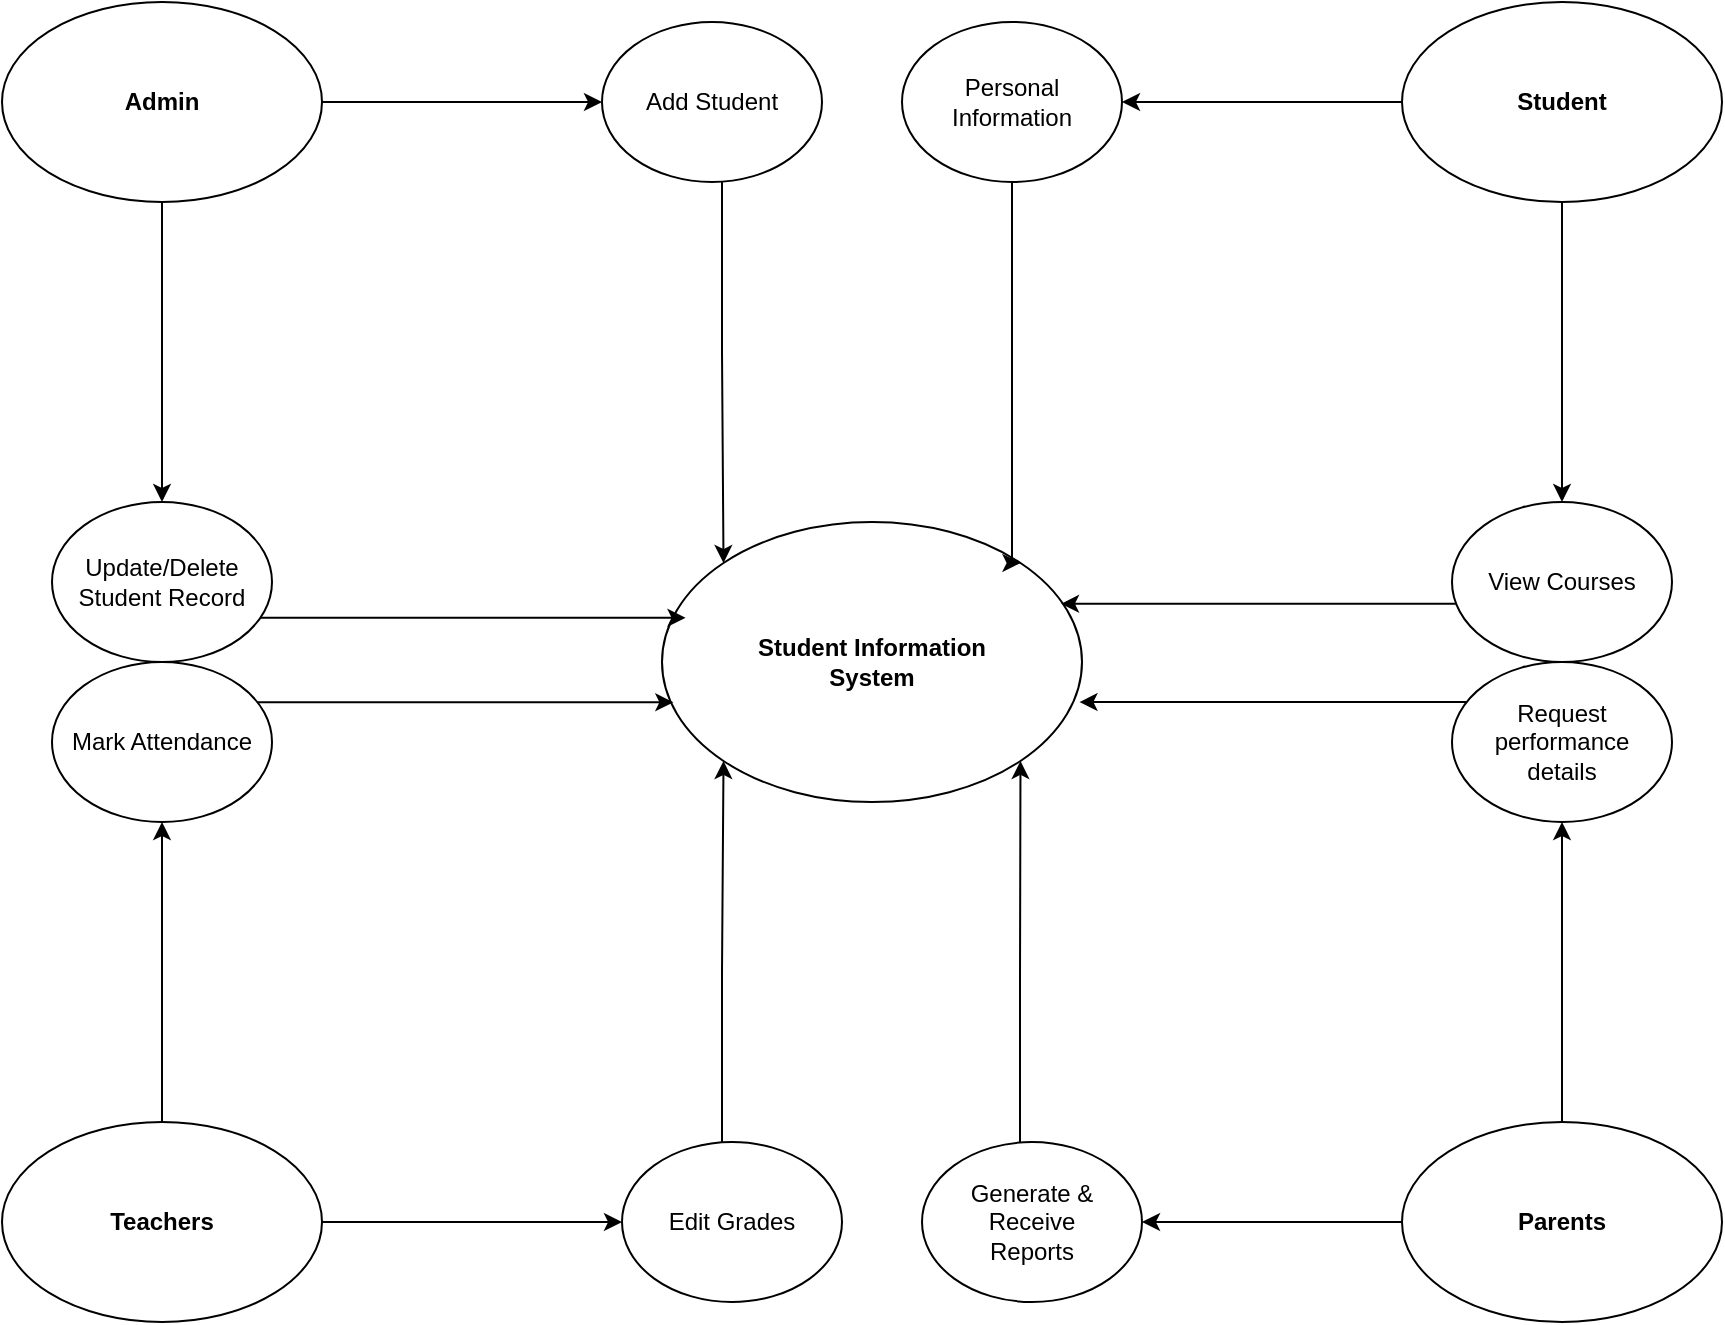 <mxfile version="26.2.1">
  <diagram name="Page-1" id="XxBvNVG7_kwx79TWYc0r">
    <mxGraphModel dx="2120" dy="1157" grid="1" gridSize="10" guides="1" tooltips="1" connect="1" arrows="1" fold="1" page="1" pageScale="1" pageWidth="827" pageHeight="1169" math="0" shadow="0">
      <root>
        <mxCell id="0" />
        <mxCell id="1" parent="0" />
        <mxCell id="9mbf9N-BkKX1y--hr0TY-1" value="&lt;b&gt;Student Information&lt;br&gt;System&lt;/b&gt;" style="ellipse;whiteSpace=wrap;html=1;" vertex="1" parent="1">
          <mxGeometry x="370" y="300" width="210" height="140" as="geometry" />
        </mxCell>
        <mxCell id="9mbf9N-BkKX1y--hr0TY-9" style="edgeStyle=orthogonalEdgeStyle;rounded=0;orthogonalLoop=1;jettySize=auto;html=1;entryX=0;entryY=0;entryDx=0;entryDy=0;" edge="1" parent="1" source="9mbf9N-BkKX1y--hr0TY-30" target="9mbf9N-BkKX1y--hr0TY-1">
          <mxGeometry relative="1" as="geometry">
            <mxPoint x="410" y="90" as="targetPoint" />
            <Array as="points">
              <mxPoint x="400" y="215" />
              <mxPoint x="401" y="215" />
            </Array>
          </mxGeometry>
        </mxCell>
        <mxCell id="9mbf9N-BkKX1y--hr0TY-16" style="edgeStyle=orthogonalEdgeStyle;rounded=0;orthogonalLoop=1;jettySize=auto;html=1;entryX=0.056;entryY=0.342;entryDx=0;entryDy=0;entryPerimeter=0;" edge="1" parent="1" source="9mbf9N-BkKX1y--hr0TY-25" target="9mbf9N-BkKX1y--hr0TY-1">
          <mxGeometry relative="1" as="geometry">
            <mxPoint x="120" y="350" as="targetPoint" />
            <Array as="points">
              <mxPoint x="120" y="348" />
            </Array>
          </mxGeometry>
        </mxCell>
        <mxCell id="9mbf9N-BkKX1y--hr0TY-29" style="edgeStyle=orthogonalEdgeStyle;rounded=0;orthogonalLoop=1;jettySize=auto;html=1;" edge="1" parent="1" source="9mbf9N-BkKX1y--hr0TY-3" target="9mbf9N-BkKX1y--hr0TY-25">
          <mxGeometry relative="1" as="geometry" />
        </mxCell>
        <mxCell id="9mbf9N-BkKX1y--hr0TY-34" style="edgeStyle=orthogonalEdgeStyle;rounded=0;orthogonalLoop=1;jettySize=auto;html=1;entryX=0;entryY=0.5;entryDx=0;entryDy=0;" edge="1" parent="1" source="9mbf9N-BkKX1y--hr0TY-3" target="9mbf9N-BkKX1y--hr0TY-30">
          <mxGeometry relative="1" as="geometry" />
        </mxCell>
        <mxCell id="9mbf9N-BkKX1y--hr0TY-3" value="&lt;b&gt;Admin&lt;/b&gt;" style="ellipse;whiteSpace=wrap;html=1;" vertex="1" parent="1">
          <mxGeometry x="40" y="40" width="160" height="100" as="geometry" />
        </mxCell>
        <mxCell id="9mbf9N-BkKX1y--hr0TY-13" style="edgeStyle=orthogonalEdgeStyle;rounded=0;orthogonalLoop=1;jettySize=auto;html=1;entryX=0;entryY=1;entryDx=0;entryDy=0;" edge="1" parent="1" source="9mbf9N-BkKX1y--hr0TY-42" target="9mbf9N-BkKX1y--hr0TY-1">
          <mxGeometry relative="1" as="geometry">
            <mxPoint x="400" y="650" as="targetPoint" />
            <Array as="points">
              <mxPoint x="400" y="525" />
              <mxPoint x="401" y="525" />
            </Array>
          </mxGeometry>
        </mxCell>
        <mxCell id="9mbf9N-BkKX1y--hr0TY-19" style="edgeStyle=orthogonalEdgeStyle;rounded=0;orthogonalLoop=1;jettySize=auto;html=1;entryX=0.027;entryY=0.644;entryDx=0;entryDy=0;entryPerimeter=0;" edge="1" parent="1" source="9mbf9N-BkKX1y--hr0TY-47" target="9mbf9N-BkKX1y--hr0TY-1">
          <mxGeometry relative="1" as="geometry">
            <mxPoint x="120" y="370" as="targetPoint" />
            <Array as="points">
              <mxPoint x="120" y="390" />
            </Array>
          </mxGeometry>
        </mxCell>
        <mxCell id="9mbf9N-BkKX1y--hr0TY-46" style="edgeStyle=orthogonalEdgeStyle;rounded=0;orthogonalLoop=1;jettySize=auto;html=1;entryX=0;entryY=0.5;entryDx=0;entryDy=0;" edge="1" parent="1" source="9mbf9N-BkKX1y--hr0TY-4" target="9mbf9N-BkKX1y--hr0TY-42">
          <mxGeometry relative="1" as="geometry" />
        </mxCell>
        <mxCell id="9mbf9N-BkKX1y--hr0TY-49" style="edgeStyle=orthogonalEdgeStyle;rounded=0;orthogonalLoop=1;jettySize=auto;html=1;entryX=0.5;entryY=1;entryDx=0;entryDy=0;" edge="1" parent="1" source="9mbf9N-BkKX1y--hr0TY-4" target="9mbf9N-BkKX1y--hr0TY-47">
          <mxGeometry relative="1" as="geometry" />
        </mxCell>
        <mxCell id="9mbf9N-BkKX1y--hr0TY-4" value="&lt;b&gt;Teachers&lt;/b&gt;" style="ellipse;whiteSpace=wrap;html=1;" vertex="1" parent="1">
          <mxGeometry x="40" y="600" width="160" height="100" as="geometry" />
        </mxCell>
        <mxCell id="9mbf9N-BkKX1y--hr0TY-11" style="edgeStyle=orthogonalEdgeStyle;rounded=0;orthogonalLoop=1;jettySize=auto;html=1;entryX=1;entryY=0;entryDx=0;entryDy=0;" edge="1" parent="1" source="9mbf9N-BkKX1y--hr0TY-62" target="9mbf9N-BkKX1y--hr0TY-1">
          <mxGeometry relative="1" as="geometry">
            <mxPoint x="550.0" y="90" as="targetPoint" />
            <Array as="points">
              <mxPoint x="545" y="320" />
            </Array>
          </mxGeometry>
        </mxCell>
        <mxCell id="9mbf9N-BkKX1y--hr0TY-61" style="edgeStyle=orthogonalEdgeStyle;rounded=0;orthogonalLoop=1;jettySize=auto;html=1;entryX=0.5;entryY=0;entryDx=0;entryDy=0;" edge="1" parent="1" source="9mbf9N-BkKX1y--hr0TY-5" target="9mbf9N-BkKX1y--hr0TY-59">
          <mxGeometry relative="1" as="geometry" />
        </mxCell>
        <mxCell id="9mbf9N-BkKX1y--hr0TY-64" style="edgeStyle=orthogonalEdgeStyle;rounded=0;orthogonalLoop=1;jettySize=auto;html=1;entryX=1;entryY=0.5;entryDx=0;entryDy=0;" edge="1" parent="1" source="9mbf9N-BkKX1y--hr0TY-5" target="9mbf9N-BkKX1y--hr0TY-62">
          <mxGeometry relative="1" as="geometry" />
        </mxCell>
        <mxCell id="9mbf9N-BkKX1y--hr0TY-5" value="&lt;b&gt;Student&lt;/b&gt;" style="ellipse;whiteSpace=wrap;html=1;" vertex="1" parent="1">
          <mxGeometry x="740" y="40" width="160" height="100" as="geometry" />
        </mxCell>
        <mxCell id="9mbf9N-BkKX1y--hr0TY-12" style="edgeStyle=orthogonalEdgeStyle;rounded=0;orthogonalLoop=1;jettySize=auto;html=1;entryX=1;entryY=1;entryDx=0;entryDy=0;" edge="1" parent="1" source="9mbf9N-BkKX1y--hr0TY-50" target="9mbf9N-BkKX1y--hr0TY-1">
          <mxGeometry relative="1" as="geometry">
            <mxPoint x="550.0" y="650" as="targetPoint" />
            <Array as="points">
              <mxPoint x="549" y="530" />
              <mxPoint x="549" y="530" />
            </Array>
          </mxGeometry>
        </mxCell>
        <mxCell id="9mbf9N-BkKX1y--hr0TY-54" style="edgeStyle=orthogonalEdgeStyle;rounded=0;orthogonalLoop=1;jettySize=auto;html=1;entryX=1;entryY=0.5;entryDx=0;entryDy=0;" edge="1" parent="1" source="9mbf9N-BkKX1y--hr0TY-6" target="9mbf9N-BkKX1y--hr0TY-50">
          <mxGeometry relative="1" as="geometry" />
        </mxCell>
        <mxCell id="9mbf9N-BkKX1y--hr0TY-57" style="edgeStyle=orthogonalEdgeStyle;rounded=0;orthogonalLoop=1;jettySize=auto;html=1;entryX=0.5;entryY=1;entryDx=0;entryDy=0;" edge="1" parent="1" source="9mbf9N-BkKX1y--hr0TY-6" target="9mbf9N-BkKX1y--hr0TY-55">
          <mxGeometry relative="1" as="geometry" />
        </mxCell>
        <mxCell id="9mbf9N-BkKX1y--hr0TY-6" value="&lt;b&gt;Parents&lt;/b&gt;" style="ellipse;whiteSpace=wrap;html=1;" vertex="1" parent="1">
          <mxGeometry x="740" y="600" width="160" height="100" as="geometry" />
        </mxCell>
        <mxCell id="9mbf9N-BkKX1y--hr0TY-21" style="edgeStyle=orthogonalEdgeStyle;rounded=0;orthogonalLoop=1;jettySize=auto;html=1;entryX=0.95;entryY=0.292;entryDx=0;entryDy=0;entryPerimeter=0;" edge="1" parent="1" source="9mbf9N-BkKX1y--hr0TY-59" target="9mbf9N-BkKX1y--hr0TY-1">
          <mxGeometry relative="1" as="geometry">
            <Array as="points">
              <mxPoint x="569" y="340" />
            </Array>
          </mxGeometry>
        </mxCell>
        <mxCell id="9mbf9N-BkKX1y--hr0TY-25" value="Update/Delete&lt;br&gt;Student Record" style="ellipse;whiteSpace=wrap;html=1;" vertex="1" parent="1">
          <mxGeometry x="65" y="290" width="110" height="80" as="geometry" />
        </mxCell>
        <mxCell id="9mbf9N-BkKX1y--hr0TY-30" value="Add Student" style="ellipse;whiteSpace=wrap;html=1;" vertex="1" parent="1">
          <mxGeometry x="340" y="50" width="110" height="80" as="geometry" />
        </mxCell>
        <mxCell id="9mbf9N-BkKX1y--hr0TY-42" value="Edit Grades" style="ellipse;whiteSpace=wrap;html=1;" vertex="1" parent="1">
          <mxGeometry x="350" y="610" width="110" height="80" as="geometry" />
        </mxCell>
        <mxCell id="9mbf9N-BkKX1y--hr0TY-47" value="Mark Attendance" style="ellipse;whiteSpace=wrap;html=1;" vertex="1" parent="1">
          <mxGeometry x="65" y="370" width="110" height="80" as="geometry" />
        </mxCell>
        <mxCell id="9mbf9N-BkKX1y--hr0TY-50" value="Generate &amp;amp; Receive&lt;br&gt;Reports" style="ellipse;whiteSpace=wrap;html=1;" vertex="1" parent="1">
          <mxGeometry x="500" y="610" width="110" height="80" as="geometry" />
        </mxCell>
        <mxCell id="9mbf9N-BkKX1y--hr0TY-55" value="Request&lt;br&gt;performance&lt;br&gt;details" style="ellipse;whiteSpace=wrap;html=1;" vertex="1" parent="1">
          <mxGeometry x="765" y="370" width="110" height="80" as="geometry" />
        </mxCell>
        <mxCell id="9mbf9N-BkKX1y--hr0TY-58" style="edgeStyle=orthogonalEdgeStyle;rounded=0;orthogonalLoop=1;jettySize=auto;html=1;entryX=0.994;entryY=0.643;entryDx=0;entryDy=0;entryPerimeter=0;" edge="1" parent="1" source="9mbf9N-BkKX1y--hr0TY-55" target="9mbf9N-BkKX1y--hr0TY-1">
          <mxGeometry relative="1" as="geometry">
            <Array as="points">
              <mxPoint x="710" y="390" />
              <mxPoint x="710" y="390" />
            </Array>
          </mxGeometry>
        </mxCell>
        <mxCell id="9mbf9N-BkKX1y--hr0TY-59" value="View Courses" style="ellipse;whiteSpace=wrap;html=1;" vertex="1" parent="1">
          <mxGeometry x="765" y="290" width="110" height="80" as="geometry" />
        </mxCell>
        <mxCell id="9mbf9N-BkKX1y--hr0TY-62" value="Personal Information" style="ellipse;whiteSpace=wrap;html=1;" vertex="1" parent="1">
          <mxGeometry x="490" y="50" width="110" height="80" as="geometry" />
        </mxCell>
      </root>
    </mxGraphModel>
  </diagram>
</mxfile>
